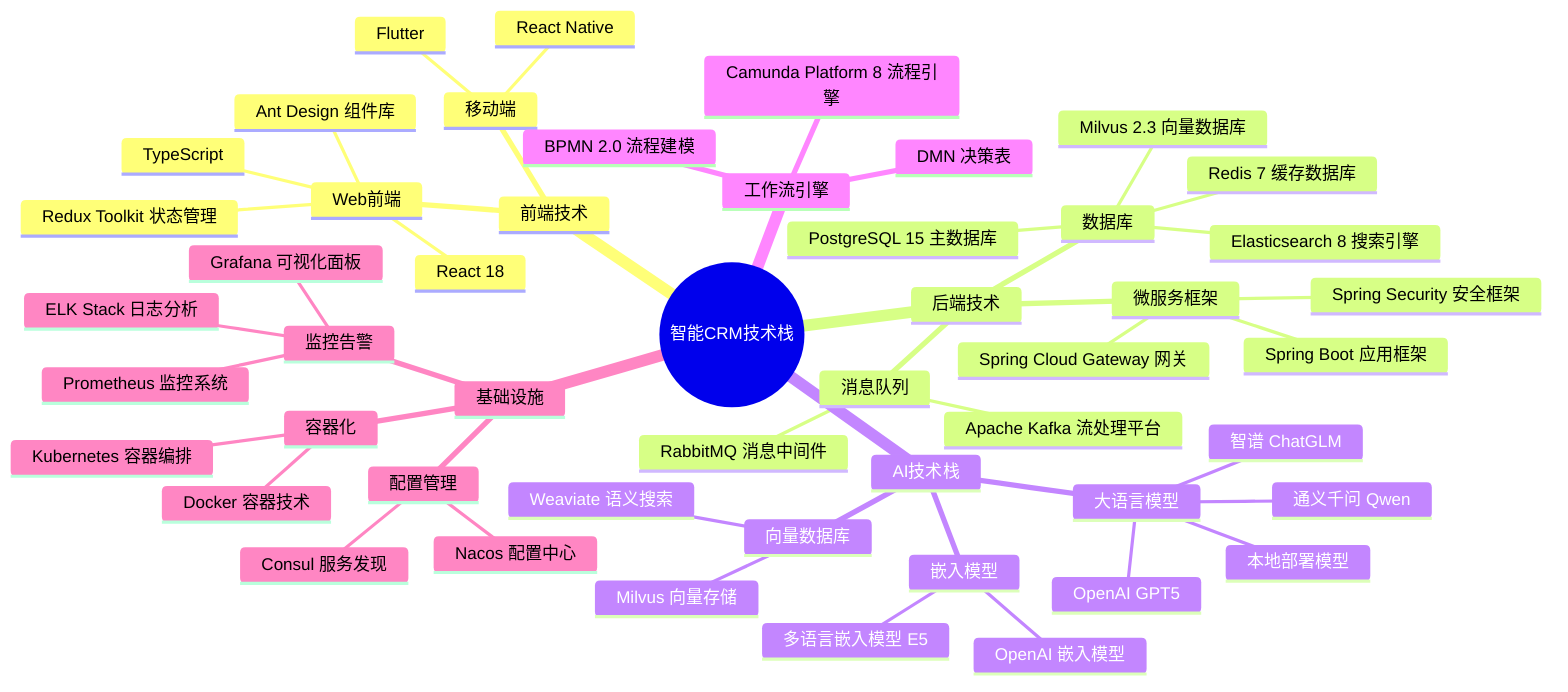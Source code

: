 mindmap
  root((智能CRM技术栈))
    前端技术
      Web前端
        React 18
        TypeScript
        Ant Design 组件库
        Redux Toolkit 状态管理
      移动端
        React Native
        Flutter
    后端技术
      微服务框架
        Spring Boot 应用框架
        Spring Cloud Gateway 网关
        Spring Security 安全框架
      数据库
        PostgreSQL 15 主数据库
        Redis 7 缓存数据库
        Milvus 2.3 向量数据库
        Elasticsearch 8 搜索引擎
      消息队列
        RabbitMQ 消息中间件
        Apache Kafka 流处理平台
    AI技术栈
      大语言模型
        OpenAI GPT5
        本地部署模型
        通义千问 Qwen
        智谱 ChatGLM
      向量数据库
        Milvus 向量存储
        Weaviate 语义搜索
      嵌入模型
        多语言嵌入模型 E5
        OpenAI 嵌入模型
    工作流引擎
      Camunda Platform 8 流程引擎
      BPMN 2.0 流程建模
      DMN 决策表
    基础设施
      容器化
        Docker 容器技术
        Kubernetes 容器编排
      监控告警
        Prometheus 监控系统
        Grafana 可视化面板
        ELK Stack 日志分析
      配置管理
        Consul 服务发现
        Nacos 配置中心